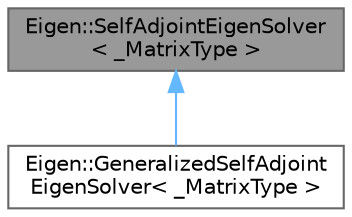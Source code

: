 digraph "Eigen::SelfAdjointEigenSolver&lt; _MatrixType &gt;"
{
 // LATEX_PDF_SIZE
  bgcolor="transparent";
  edge [fontname=Helvetica,fontsize=10,labelfontname=Helvetica,labelfontsize=10];
  node [fontname=Helvetica,fontsize=10,shape=box,height=0.2,width=0.4];
  Node1 [id="Node000001",label="Eigen::SelfAdjointEigenSolver\l\< _MatrixType \>",height=0.2,width=0.4,color="gray40", fillcolor="grey60", style="filled", fontcolor="black",tooltip="Computes eigenvalues and eigenvectors of selfadjoint matrices"];
  Node1 -> Node2 [id="edge1_Node000001_Node000002",dir="back",color="steelblue1",style="solid",tooltip=" "];
  Node2 [id="Node000002",label="Eigen::GeneralizedSelfAdjoint\lEigenSolver\< _MatrixType \>",height=0.2,width=0.4,color="gray40", fillcolor="white", style="filled",URL="$class_eigen_1_1_generalized_self_adjoint_eigen_solver.html",tooltip="Computes eigenvalues and eigenvectors of the generalized selfadjoint eigen problem"];
}
